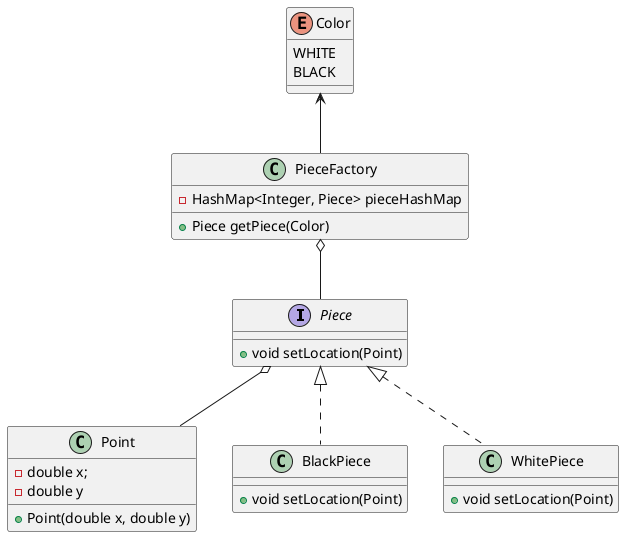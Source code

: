 @startuml

Piece o-- Point
PieceFactory o-- Piece
Color <-- PieceFactory

class Point {
  -double x;
  -double y

  +Point(double x, double y)
}

interface Piece {
  +void setLocation(Point)
}

class BlackPiece implements Piece {
  +void setLocation(Point)
}

class WhitePiece implements Piece {
  +void setLocation(Point)
}

enum Color {
  WHITE
  BLACK
}

class PieceFactory {
  -HashMap<Integer, Piece> pieceHashMap

  +Piece getPiece(Color)
}

@enduml